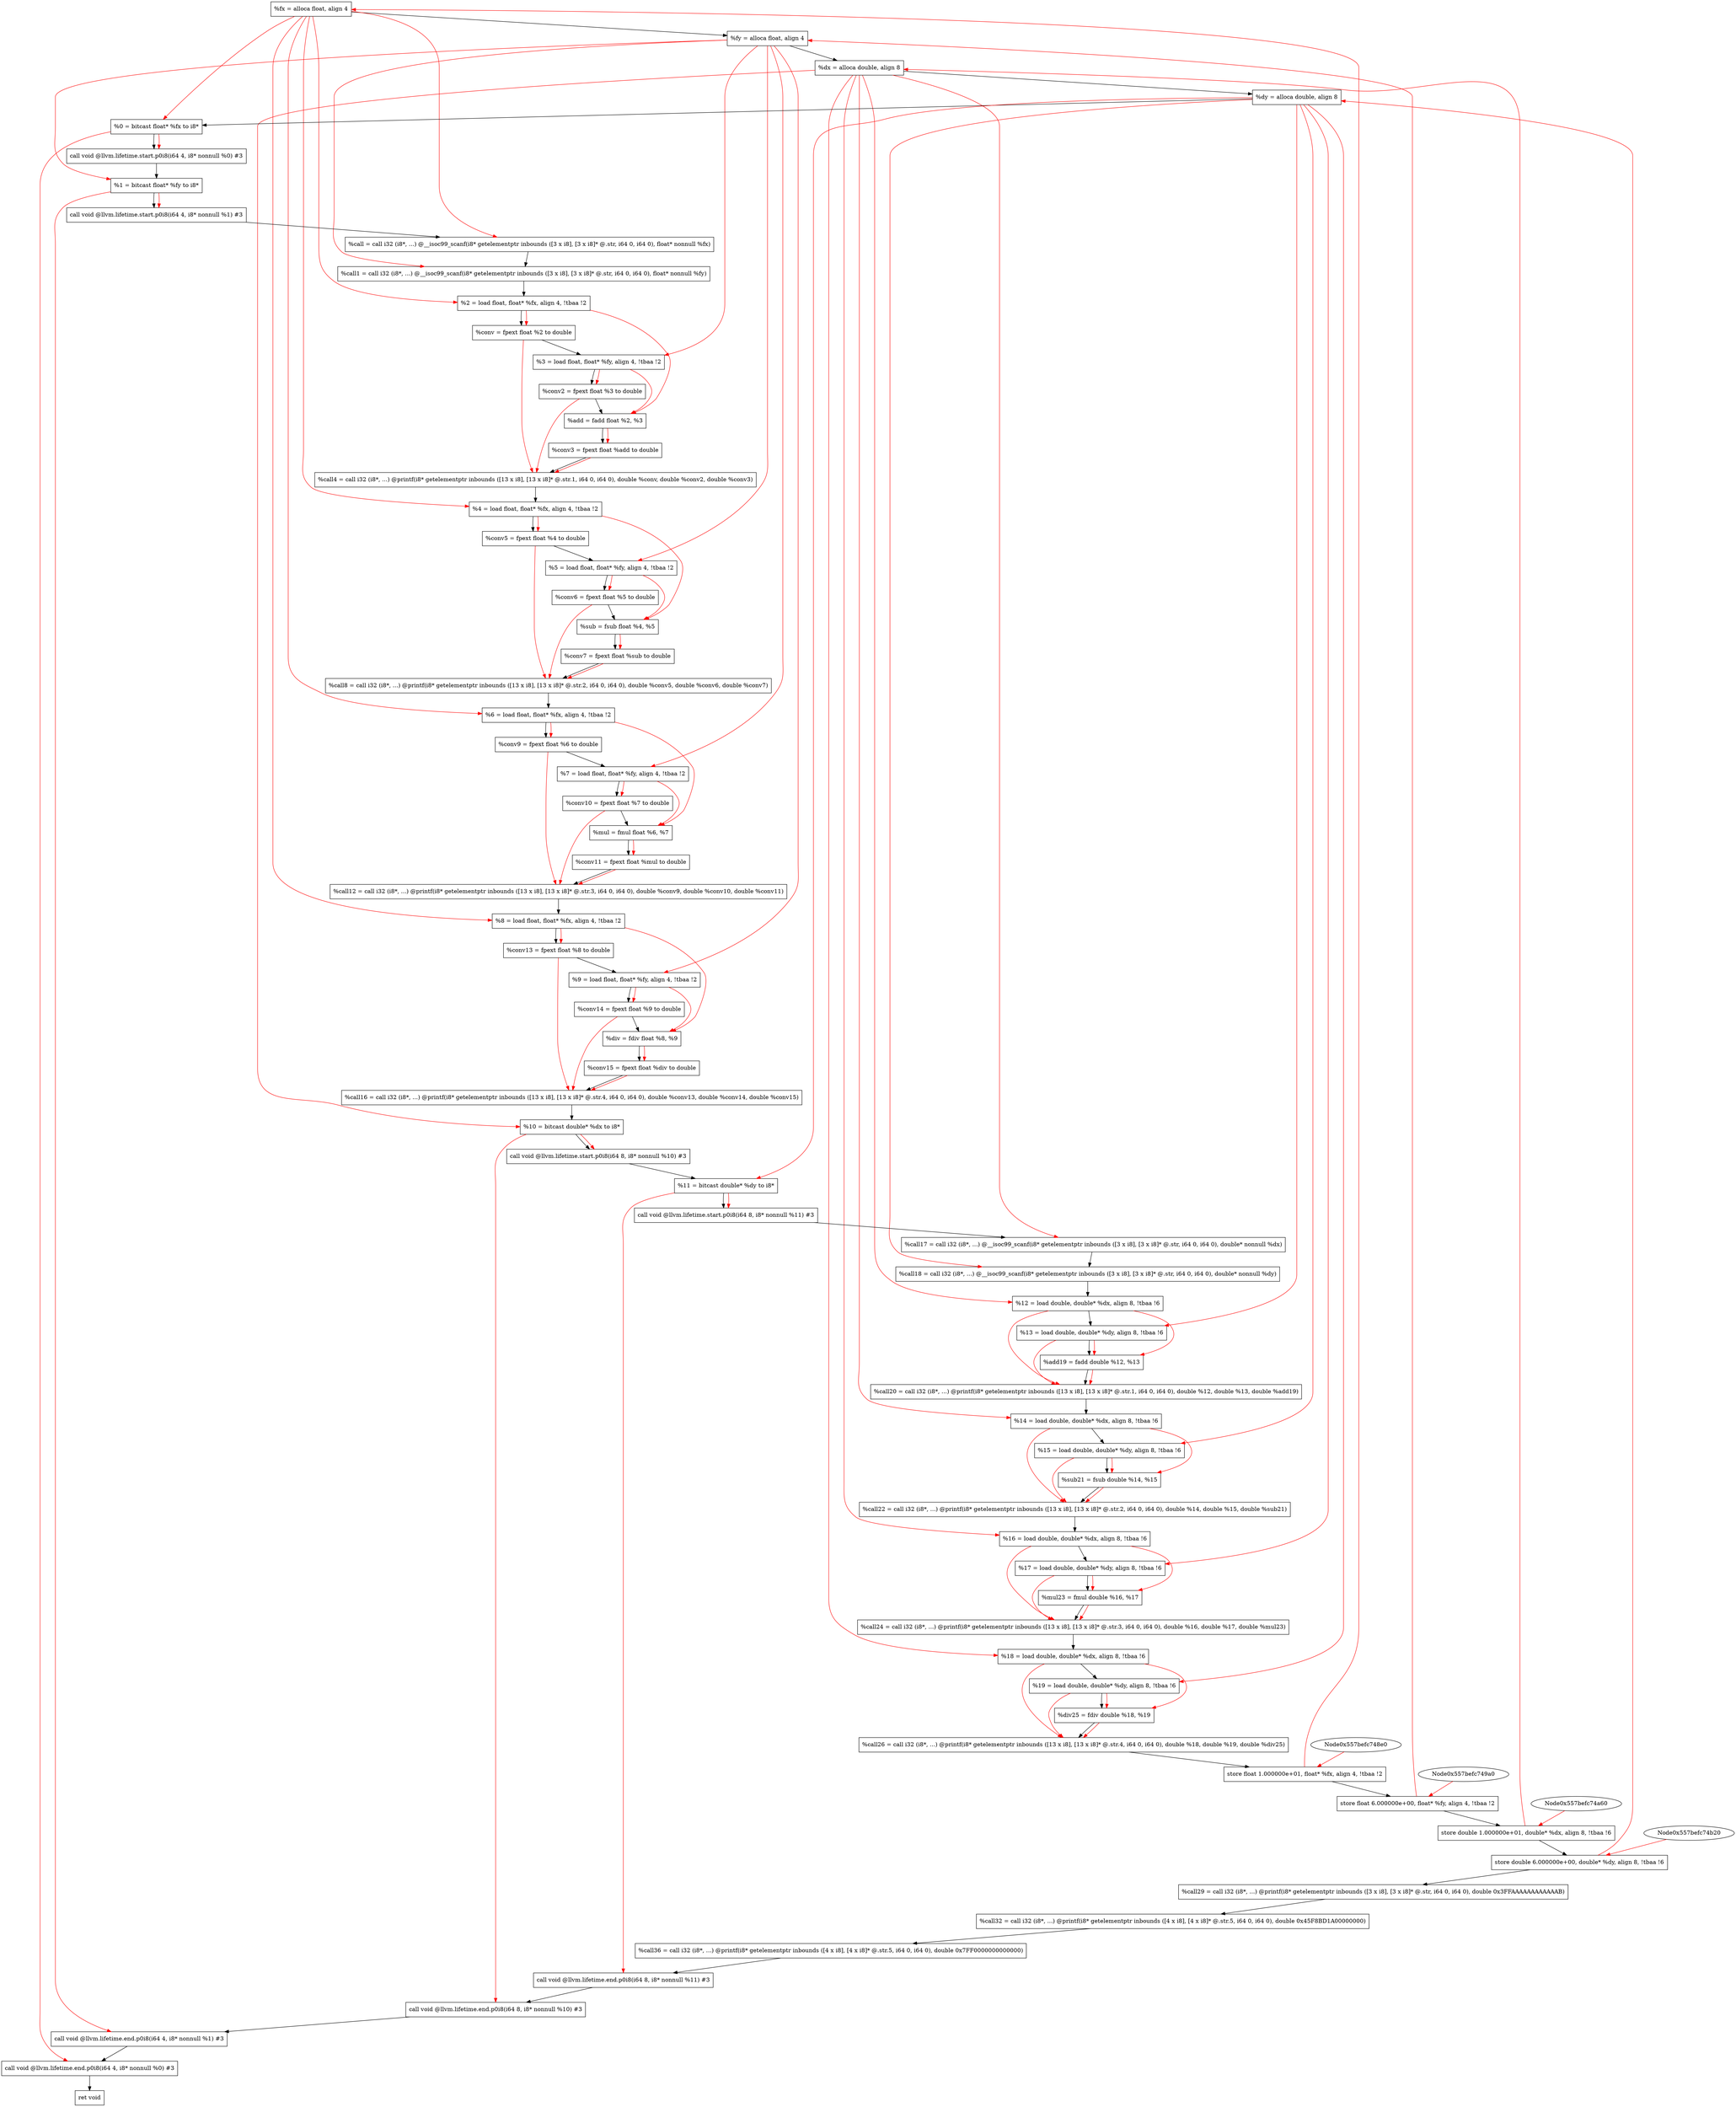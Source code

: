 digraph "CDFG for'func' function" {
	Node0x557befc6e7b8[shape=record, label="  %fx = alloca float, align 4"];
	Node0x557befc6ee78[shape=record, label="  %fy = alloca float, align 4"];
	Node0x557befc6eef8[shape=record, label="  %dx = alloca double, align 8"];
	Node0x557befc6ef78[shape=record, label="  %dy = alloca double, align 8"];
	Node0x557befc6eff8[shape=record, label="  %0 = bitcast float* %fx to i8*"];
	Node0x557befc6f458[shape=record, label="  call void @llvm.lifetime.start.p0i8(i64 4, i8* nonnull %0) #3"];
	Node0x557befc6f538[shape=record, label="  %1 = bitcast float* %fy to i8*"];
	Node0x557befc6f638[shape=record, label="  call void @llvm.lifetime.start.p0i8(i64 4, i8* nonnull %1) #3"];
	Node0x557befc6fa48[shape=record, label="  %call = call i32 (i8*, ...) @__isoc99_scanf(i8* getelementptr inbounds ([3 x i8], [3 x i8]* @.str, i64 0, i64 0), float* nonnull %fx)"];
	Node0x557befc6fb38[shape=record, label="  %call1 = call i32 (i8*, ...) @__isoc99_scanf(i8* getelementptr inbounds ([3 x i8], [3 x i8]* @.str, i64 0, i64 0), float* nonnull %fy)"];
	Node0x557befc6fbf8[shape=record, label="  %2 = load float, float* %fx, align 4, !tbaa !2"];
	Node0x557befc70b38[shape=record, label="  %conv = fpext float %2 to double"];
	Node0x557befc70b98[shape=record, label="  %3 = load float, float* %fy, align 4, !tbaa !2"];
	Node0x557befc71208[shape=record, label="  %conv2 = fpext float %3 to double"];
	Node0x557befc712a0[shape=record, label="  %add = fadd float %2, %3"];
	Node0x557befc71318[shape=record, label="  %conv3 = fpext float %add to double"];
	Node0x557befc71528[shape=record, label="  %call4 = call i32 (i8*, ...) @printf(i8* getelementptr inbounds ([13 x i8], [13 x i8]* @.str.1, i64 0, i64 0), double %conv, double %conv2, double %conv3)"];
	Node0x557befc71608[shape=record, label="  %4 = load float, float* %fx, align 4, !tbaa !2"];
	Node0x557befc716b8[shape=record, label="  %conv5 = fpext float %4 to double"];
	Node0x557befc718d8[shape=record, label="  %5 = load float, float* %fy, align 4, !tbaa !2"];
	Node0x557befc71938[shape=record, label="  %conv6 = fpext float %5 to double"];
	Node0x557befc719d0[shape=record, label="  %sub = fsub float %4, %5"];
	Node0x557befc71a48[shape=record, label="  %conv7 = fpext float %sub to double"];
	Node0x557befc71bc8[shape=record, label="  %call8 = call i32 (i8*, ...) @printf(i8* getelementptr inbounds ([13 x i8], [13 x i8]* @.str.2, i64 0, i64 0), double %conv5, double %conv6, double %conv7)"];
	Node0x557befc71c88[shape=record, label="  %6 = load float, float* %fx, align 4, !tbaa !2"];
	Node0x557befc71ce8[shape=record, label="  %conv9 = fpext float %6 to double"];
	Node0x557befc71d68[shape=record, label="  %7 = load float, float* %fy, align 4, !tbaa !2"];
	Node0x557befc71dc8[shape=record, label="  %conv10 = fpext float %7 to double"];
	Node0x557befc71e60[shape=record, label="  %mul = fmul float %6, %7"];
	Node0x557befc71ed8[shape=record, label="  %conv11 = fpext float %mul to double"];
	Node0x557befc72058[shape=record, label="  %call12 = call i32 (i8*, ...) @printf(i8* getelementptr inbounds ([13 x i8], [13 x i8]* @.str.3, i64 0, i64 0), double %conv9, double %conv10, double %conv11)"];
	Node0x557befc72118[shape=record, label="  %8 = load float, float* %fx, align 4, !tbaa !2"];
	Node0x557befc72178[shape=record, label="  %conv13 = fpext float %8 to double"];
	Node0x557befc721f8[shape=record, label="  %9 = load float, float* %fy, align 4, !tbaa !2"];
	Node0x557befc72258[shape=record, label="  %conv14 = fpext float %9 to double"];
	Node0x557befc722f0[shape=record, label="  %div = fdiv float %8, %9"];
	Node0x557befc72688[shape=record, label="  %conv15 = fpext float %div to double"];
	Node0x557befc72808[shape=record, label="  %call16 = call i32 (i8*, ...) @printf(i8* getelementptr inbounds ([13 x i8], [13 x i8]* @.str.4, i64 0, i64 0), double %conv13, double %conv14, double %conv15)"];
	Node0x557befc72878[shape=record, label="  %10 = bitcast double* %dx to i8*"];
	Node0x557befc729c8[shape=record, label="  call void @llvm.lifetime.start.p0i8(i64 8, i8* nonnull %10) #3"];
	Node0x557befc72a88[shape=record, label="  %11 = bitcast double* %dy to i8*"];
	Node0x557befc72b38[shape=record, label="  call void @llvm.lifetime.start.p0i8(i64 8, i8* nonnull %11) #3"];
	Node0x557befc72c28[shape=record, label="  %call17 = call i32 (i8*, ...) @__isoc99_scanf(i8* getelementptr inbounds ([3 x i8], [3 x i8]* @.str, i64 0, i64 0), double* nonnull %dx)"];
	Node0x557befc72d18[shape=record, label="  %call18 = call i32 (i8*, ...) @__isoc99_scanf(i8* getelementptr inbounds ([3 x i8], [3 x i8]* @.str, i64 0, i64 0), double* nonnull %dy)"];
	Node0x557befc72dd8[shape=record, label="  %12 = load double, double* %dx, align 8, !tbaa !6"];
	Node0x557befc72ed8[shape=record, label="  %13 = load double, double* %dy, align 8, !tbaa !6"];
	Node0x557befc73560[shape=record, label="  %add19 = fadd double %12, %13"];
	Node0x557befc73658[shape=record, label="  %call20 = call i32 (i8*, ...) @printf(i8* getelementptr inbounds ([13 x i8], [13 x i8]* @.str.1, i64 0, i64 0), double %12, double %13, double %add19)"];
	Node0x557befc73718[shape=record, label="  %14 = load double, double* %dx, align 8, !tbaa !6"];
	Node0x557befc73778[shape=record, label="  %15 = load double, double* %dy, align 8, !tbaa !6"];
	Node0x557befc737f0[shape=record, label="  %sub21 = fsub double %14, %15"];
	Node0x557befc738e8[shape=record, label="  %call22 = call i32 (i8*, ...) @printf(i8* getelementptr inbounds ([13 x i8], [13 x i8]* @.str.2, i64 0, i64 0), double %14, double %15, double %sub21)"];
	Node0x557befc739a8[shape=record, label="  %16 = load double, double* %dx, align 8, !tbaa !6"];
	Node0x557befc73a08[shape=record, label="  %17 = load double, double* %dy, align 8, !tbaa !6"];
	Node0x557befc73a80[shape=record, label="  %mul23 = fmul double %16, %17"];
	Node0x557befc73b78[shape=record, label="  %call24 = call i32 (i8*, ...) @printf(i8* getelementptr inbounds ([13 x i8], [13 x i8]* @.str.3, i64 0, i64 0), double %16, double %17, double %mul23)"];
	Node0x557befc73c38[shape=record, label="  %18 = load double, double* %dx, align 8, !tbaa !6"];
	Node0x557befc73c98[shape=record, label="  %19 = load double, double* %dy, align 8, !tbaa !6"];
	Node0x557befc73d10[shape=record, label="  %div25 = fdiv double %18, %19"];
	Node0x557befc73e08[shape=record, label="  %call26 = call i32 (i8*, ...) @printf(i8* getelementptr inbounds ([13 x i8], [13 x i8]* @.str.4, i64 0, i64 0), double %18, double %19, double %div25)"];
	Node0x557befc74950[shape=record, label="  store float 1.000000e+01, float* %fx, align 4, !tbaa !2"];
	Node0x557befc74a10[shape=record, label="  store float 6.000000e+00, float* %fy, align 4, !tbaa !2"];
	Node0x557befc74ad0[shape=record, label="  store double 1.000000e+01, double* %dx, align 8, !tbaa !6"];
	Node0x557befc74b90[shape=record, label="  store double 6.000000e+00, double* %dy, align 8, !tbaa !6"];
	Node0x557befc74c68[shape=record, label="  %call29 = call i32 (i8*, ...) @printf(i8* getelementptr inbounds ([3 x i8], [3 x i8]* @.str, i64 0, i64 0), double 0x3FFAAAAAAAAAAAAB)"];
	Node0x557befc75648[shape=record, label="  %call32 = call i32 (i8*, ...) @printf(i8* getelementptr inbounds ([4 x i8], [4 x i8]* @.str.5, i64 0, i64 0), double 0x45F8BD1A00000000)"];
	Node0x557befc75798[shape=record, label="  %call36 = call i32 (i8*, ...) @printf(i8* getelementptr inbounds ([4 x i8], [4 x i8]* @.str.5, i64 0, i64 0), double 0x7FF0000000000000)"];
	Node0x557befc75978[shape=record, label="  call void @llvm.lifetime.end.p0i8(i64 8, i8* nonnull %11) #3"];
	Node0x557befc75ad8[shape=record, label="  call void @llvm.lifetime.end.p0i8(i64 8, i8* nonnull %10) #3"];
	Node0x557befc75be8[shape=record, label="  call void @llvm.lifetime.end.p0i8(i64 4, i8* nonnull %1) #3"];
	Node0x557befc75cf8[shape=record, label="  call void @llvm.lifetime.end.p0i8(i64 4, i8* nonnull %0) #3"];
	Node0x557befc75da0[shape=record, label="  ret void"];
	Node0x557befc6e7b8 -> Node0x557befc6ee78
	Node0x557befc6ee78 -> Node0x557befc6eef8
	Node0x557befc6eef8 -> Node0x557befc6ef78
	Node0x557befc6ef78 -> Node0x557befc6eff8
	Node0x557befc6eff8 -> Node0x557befc6f458
	Node0x557befc6f458 -> Node0x557befc6f538
	Node0x557befc6f538 -> Node0x557befc6f638
	Node0x557befc6f638 -> Node0x557befc6fa48
	Node0x557befc6fa48 -> Node0x557befc6fb38
	Node0x557befc6fb38 -> Node0x557befc6fbf8
	Node0x557befc6fbf8 -> Node0x557befc70b38
	Node0x557befc70b38 -> Node0x557befc70b98
	Node0x557befc70b98 -> Node0x557befc71208
	Node0x557befc71208 -> Node0x557befc712a0
	Node0x557befc712a0 -> Node0x557befc71318
	Node0x557befc71318 -> Node0x557befc71528
	Node0x557befc71528 -> Node0x557befc71608
	Node0x557befc71608 -> Node0x557befc716b8
	Node0x557befc716b8 -> Node0x557befc718d8
	Node0x557befc718d8 -> Node0x557befc71938
	Node0x557befc71938 -> Node0x557befc719d0
	Node0x557befc719d0 -> Node0x557befc71a48
	Node0x557befc71a48 -> Node0x557befc71bc8
	Node0x557befc71bc8 -> Node0x557befc71c88
	Node0x557befc71c88 -> Node0x557befc71ce8
	Node0x557befc71ce8 -> Node0x557befc71d68
	Node0x557befc71d68 -> Node0x557befc71dc8
	Node0x557befc71dc8 -> Node0x557befc71e60
	Node0x557befc71e60 -> Node0x557befc71ed8
	Node0x557befc71ed8 -> Node0x557befc72058
	Node0x557befc72058 -> Node0x557befc72118
	Node0x557befc72118 -> Node0x557befc72178
	Node0x557befc72178 -> Node0x557befc721f8
	Node0x557befc721f8 -> Node0x557befc72258
	Node0x557befc72258 -> Node0x557befc722f0
	Node0x557befc722f0 -> Node0x557befc72688
	Node0x557befc72688 -> Node0x557befc72808
	Node0x557befc72808 -> Node0x557befc72878
	Node0x557befc72878 -> Node0x557befc729c8
	Node0x557befc729c8 -> Node0x557befc72a88
	Node0x557befc72a88 -> Node0x557befc72b38
	Node0x557befc72b38 -> Node0x557befc72c28
	Node0x557befc72c28 -> Node0x557befc72d18
	Node0x557befc72d18 -> Node0x557befc72dd8
	Node0x557befc72dd8 -> Node0x557befc72ed8
	Node0x557befc72ed8 -> Node0x557befc73560
	Node0x557befc73560 -> Node0x557befc73658
	Node0x557befc73658 -> Node0x557befc73718
	Node0x557befc73718 -> Node0x557befc73778
	Node0x557befc73778 -> Node0x557befc737f0
	Node0x557befc737f0 -> Node0x557befc738e8
	Node0x557befc738e8 -> Node0x557befc739a8
	Node0x557befc739a8 -> Node0x557befc73a08
	Node0x557befc73a08 -> Node0x557befc73a80
	Node0x557befc73a80 -> Node0x557befc73b78
	Node0x557befc73b78 -> Node0x557befc73c38
	Node0x557befc73c38 -> Node0x557befc73c98
	Node0x557befc73c98 -> Node0x557befc73d10
	Node0x557befc73d10 -> Node0x557befc73e08
	Node0x557befc73e08 -> Node0x557befc74950
	Node0x557befc74950 -> Node0x557befc74a10
	Node0x557befc74a10 -> Node0x557befc74ad0
	Node0x557befc74ad0 -> Node0x557befc74b90
	Node0x557befc74b90 -> Node0x557befc74c68
	Node0x557befc74c68 -> Node0x557befc75648
	Node0x557befc75648 -> Node0x557befc75798
	Node0x557befc75798 -> Node0x557befc75978
	Node0x557befc75978 -> Node0x557befc75ad8
	Node0x557befc75ad8 -> Node0x557befc75be8
	Node0x557befc75be8 -> Node0x557befc75cf8
	Node0x557befc75cf8 -> Node0x557befc75da0
edge [color=red]
	Node0x557befc6e7b8 -> Node0x557befc6eff8
	Node0x557befc6eff8 -> Node0x557befc6f458
	Node0x557befc6ee78 -> Node0x557befc6f538
	Node0x557befc6f538 -> Node0x557befc6f638
	Node0x557befc6e7b8 -> Node0x557befc6fa48
	Node0x557befc6ee78 -> Node0x557befc6fb38
	Node0x557befc6e7b8 -> Node0x557befc6fbf8
	Node0x557befc6fbf8 -> Node0x557befc70b38
	Node0x557befc6ee78 -> Node0x557befc70b98
	Node0x557befc70b98 -> Node0x557befc71208
	Node0x557befc6fbf8 -> Node0x557befc712a0
	Node0x557befc70b98 -> Node0x557befc712a0
	Node0x557befc712a0 -> Node0x557befc71318
	Node0x557befc70b38 -> Node0x557befc71528
	Node0x557befc71208 -> Node0x557befc71528
	Node0x557befc71318 -> Node0x557befc71528
	Node0x557befc6e7b8 -> Node0x557befc71608
	Node0x557befc71608 -> Node0x557befc716b8
	Node0x557befc6ee78 -> Node0x557befc718d8
	Node0x557befc718d8 -> Node0x557befc71938
	Node0x557befc71608 -> Node0x557befc719d0
	Node0x557befc718d8 -> Node0x557befc719d0
	Node0x557befc719d0 -> Node0x557befc71a48
	Node0x557befc716b8 -> Node0x557befc71bc8
	Node0x557befc71938 -> Node0x557befc71bc8
	Node0x557befc71a48 -> Node0x557befc71bc8
	Node0x557befc6e7b8 -> Node0x557befc71c88
	Node0x557befc71c88 -> Node0x557befc71ce8
	Node0x557befc6ee78 -> Node0x557befc71d68
	Node0x557befc71d68 -> Node0x557befc71dc8
	Node0x557befc71c88 -> Node0x557befc71e60
	Node0x557befc71d68 -> Node0x557befc71e60
	Node0x557befc71e60 -> Node0x557befc71ed8
	Node0x557befc71ce8 -> Node0x557befc72058
	Node0x557befc71dc8 -> Node0x557befc72058
	Node0x557befc71ed8 -> Node0x557befc72058
	Node0x557befc6e7b8 -> Node0x557befc72118
	Node0x557befc72118 -> Node0x557befc72178
	Node0x557befc6ee78 -> Node0x557befc721f8
	Node0x557befc721f8 -> Node0x557befc72258
	Node0x557befc72118 -> Node0x557befc722f0
	Node0x557befc721f8 -> Node0x557befc722f0
	Node0x557befc722f0 -> Node0x557befc72688
	Node0x557befc72178 -> Node0x557befc72808
	Node0x557befc72258 -> Node0x557befc72808
	Node0x557befc72688 -> Node0x557befc72808
	Node0x557befc6eef8 -> Node0x557befc72878
	Node0x557befc72878 -> Node0x557befc729c8
	Node0x557befc6ef78 -> Node0x557befc72a88
	Node0x557befc72a88 -> Node0x557befc72b38
	Node0x557befc6eef8 -> Node0x557befc72c28
	Node0x557befc6ef78 -> Node0x557befc72d18
	Node0x557befc6eef8 -> Node0x557befc72dd8
	Node0x557befc6ef78 -> Node0x557befc72ed8
	Node0x557befc72dd8 -> Node0x557befc73560
	Node0x557befc72ed8 -> Node0x557befc73560
	Node0x557befc72dd8 -> Node0x557befc73658
	Node0x557befc72ed8 -> Node0x557befc73658
	Node0x557befc73560 -> Node0x557befc73658
	Node0x557befc6eef8 -> Node0x557befc73718
	Node0x557befc6ef78 -> Node0x557befc73778
	Node0x557befc73718 -> Node0x557befc737f0
	Node0x557befc73778 -> Node0x557befc737f0
	Node0x557befc73718 -> Node0x557befc738e8
	Node0x557befc73778 -> Node0x557befc738e8
	Node0x557befc737f0 -> Node0x557befc738e8
	Node0x557befc6eef8 -> Node0x557befc739a8
	Node0x557befc6ef78 -> Node0x557befc73a08
	Node0x557befc739a8 -> Node0x557befc73a80
	Node0x557befc73a08 -> Node0x557befc73a80
	Node0x557befc739a8 -> Node0x557befc73b78
	Node0x557befc73a08 -> Node0x557befc73b78
	Node0x557befc73a80 -> Node0x557befc73b78
	Node0x557befc6eef8 -> Node0x557befc73c38
	Node0x557befc6ef78 -> Node0x557befc73c98
	Node0x557befc73c38 -> Node0x557befc73d10
	Node0x557befc73c98 -> Node0x557befc73d10
	Node0x557befc73c38 -> Node0x557befc73e08
	Node0x557befc73c98 -> Node0x557befc73e08
	Node0x557befc73d10 -> Node0x557befc73e08
	Node0x557befc748e0 -> Node0x557befc74950
	Node0x557befc74950 -> Node0x557befc6e7b8
	Node0x557befc749a0 -> Node0x557befc74a10
	Node0x557befc74a10 -> Node0x557befc6ee78
	Node0x557befc74a60 -> Node0x557befc74ad0
	Node0x557befc74ad0 -> Node0x557befc6eef8
	Node0x557befc74b20 -> Node0x557befc74b90
	Node0x557befc74b90 -> Node0x557befc6ef78
	Node0x557befc72a88 -> Node0x557befc75978
	Node0x557befc72878 -> Node0x557befc75ad8
	Node0x557befc6f538 -> Node0x557befc75be8
	Node0x557befc6eff8 -> Node0x557befc75cf8
}
